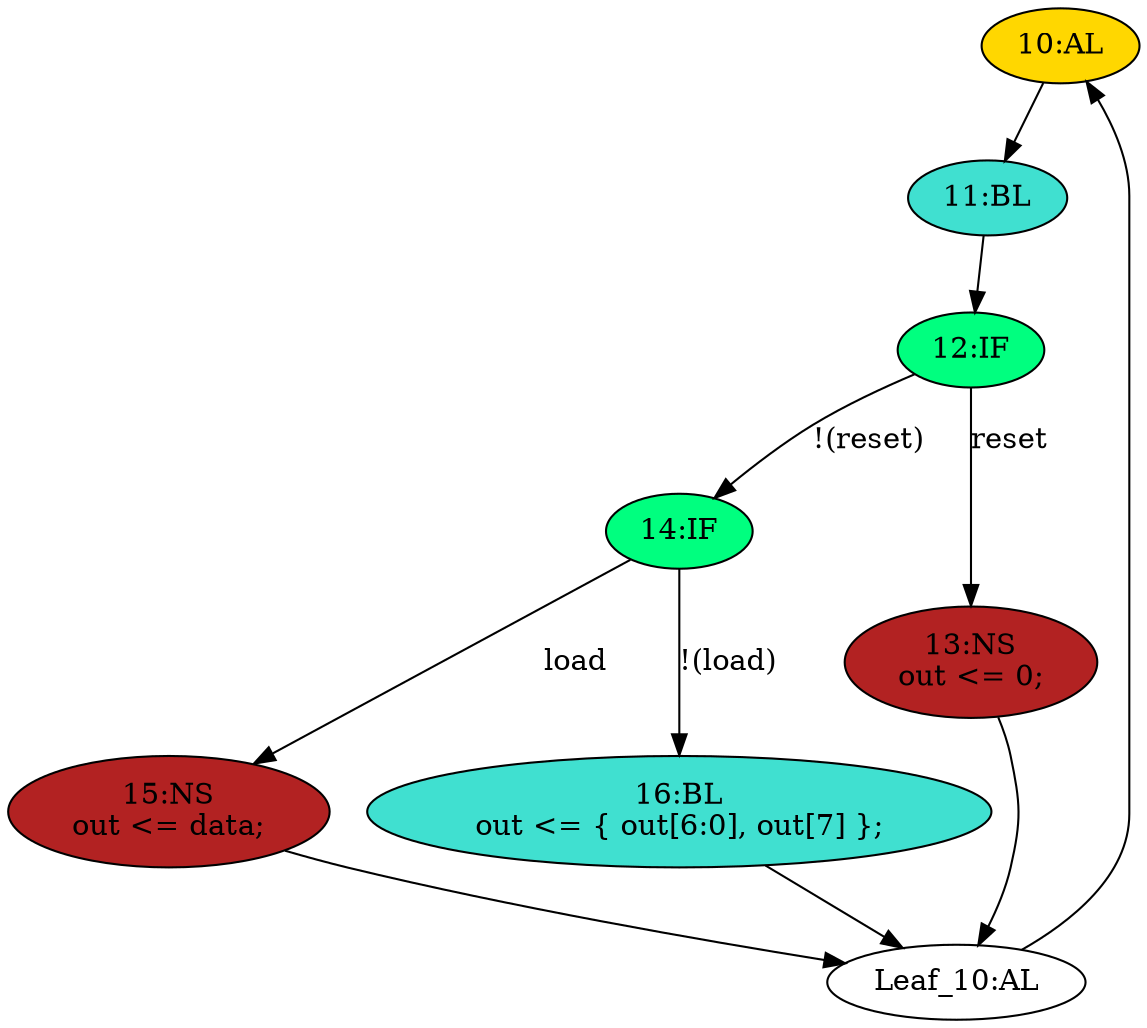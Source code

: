 strict digraph "compose( ,  )" {
	node [label="\N"];
	"10:AL"	[ast="<pyverilog.vparser.ast.Always object at 0x7f8b682634d0>",
		clk_sens=True,
		fillcolor=gold,
		label="10:AL",
		sens="['clk']",
		statements="[]",
		style=filled,
		typ=Always,
		use_var="['load', 'reset', 'data', 'out']"];
	"11:BL"	[ast="<pyverilog.vparser.ast.Block object at 0x7f8b68263e10>",
		fillcolor=turquoise,
		label="11:BL",
		statements="[]",
		style=filled,
		typ=Block];
	"10:AL" -> "11:BL"	[cond="[]",
		lineno=None];
	"12:IF"	[ast="<pyverilog.vparser.ast.IfStatement object at 0x7f8b67fcee90>",
		fillcolor=springgreen,
		label="12:IF",
		statements="[]",
		style=filled,
		typ=IfStatement];
	"14:IF"	[ast="<pyverilog.vparser.ast.IfStatement object at 0x7f8b68271650>",
		fillcolor=springgreen,
		label="14:IF",
		statements="[]",
		style=filled,
		typ=IfStatement];
	"12:IF" -> "14:IF"	[cond="['reset']",
		label="!(reset)",
		lineno=12];
	"13:NS"	[ast="<pyverilog.vparser.ast.NonblockingSubstitution object at 0x7f8b67fce290>",
		fillcolor=firebrick,
		label="13:NS
out <= 0;",
		statements="[<pyverilog.vparser.ast.NonblockingSubstitution object at 0x7f8b67fce290>]",
		style=filled,
		typ=NonblockingSubstitution];
	"12:IF" -> "13:NS"	[cond="['reset']",
		label=reset,
		lineno=12];
	"11:BL" -> "12:IF"	[cond="[]",
		lineno=None];
	"15:NS"	[ast="<pyverilog.vparser.ast.NonblockingSubstitution object at 0x7f8b68271250>",
		fillcolor=firebrick,
		label="15:NS
out <= data;",
		statements="[<pyverilog.vparser.ast.NonblockingSubstitution object at 0x7f8b68271250>]",
		style=filled,
		typ=NonblockingSubstitution];
	"14:IF" -> "15:NS"	[cond="['load']",
		label=load,
		lineno=14];
	"16:BL"	[ast="<pyverilog.vparser.ast.Block object at 0x7f8b68271050>",
		fillcolor=turquoise,
		label="16:BL
out <= { out[6:0], out[7] };",
		statements="[<pyverilog.vparser.ast.NonblockingSubstitution object at 0x7f8b68266150>]",
		style=filled,
		typ=Block];
	"14:IF" -> "16:BL"	[cond="['load']",
		label="!(load)",
		lineno=14];
	"Leaf_10:AL"	[def_var="['out']",
		label="Leaf_10:AL"];
	"15:NS" -> "Leaf_10:AL"	[cond="[]",
		lineno=None];
	"13:NS" -> "Leaf_10:AL"	[cond="[]",
		lineno=None];
	"16:BL" -> "Leaf_10:AL"	[cond="[]",
		lineno=None];
	"Leaf_10:AL" -> "10:AL";
}
